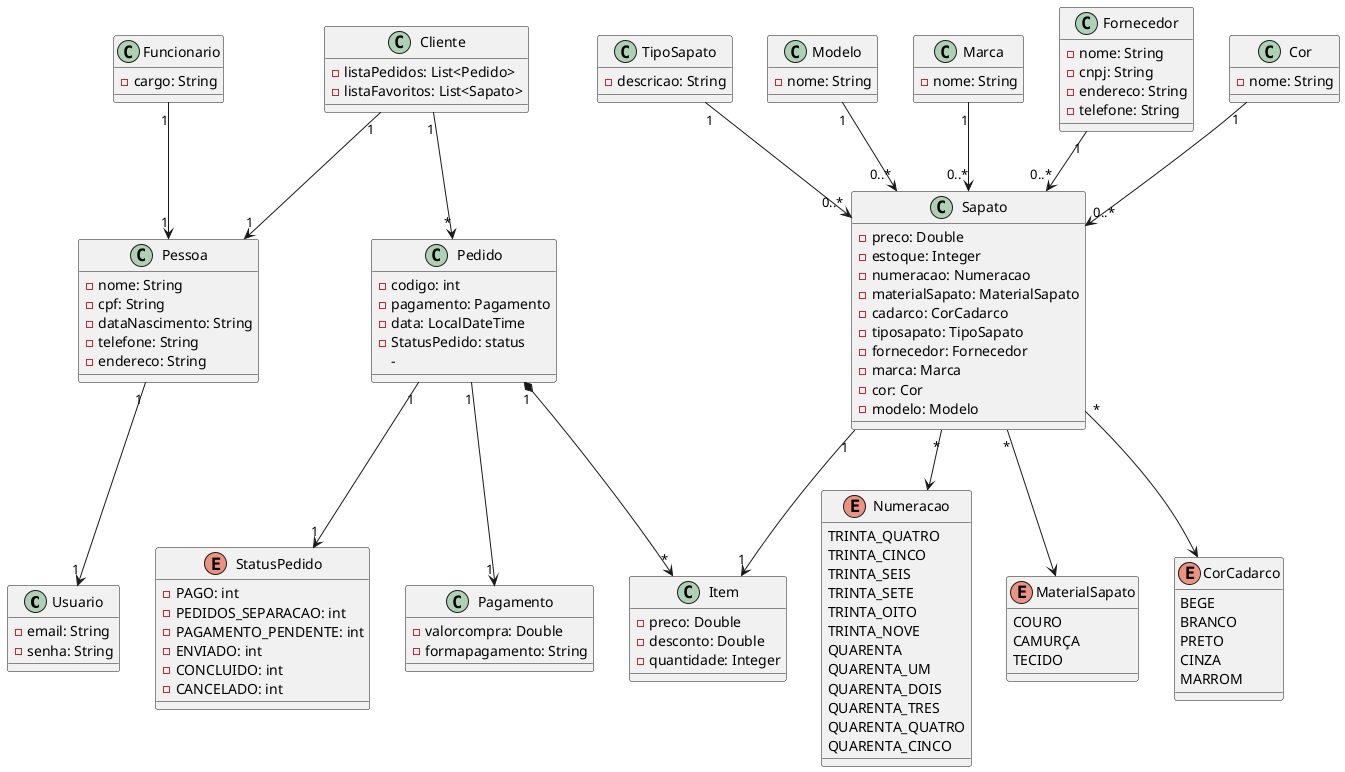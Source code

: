 
@startuml ecommerce

      class Usuario {
    - email: String
    - senha: String
}
class Pessoa {
    - nome: String
    - cpf: String
    - dataNascimento: String
    - telefone: String
    - endereco: String
}

class Funcionario {
    - cargo: String

}

class Cliente {
    - listaPedidos: List<Pedido>
    - listaFavoritos: List<Sapato>
}
 
    class TipoSapato {
        - descricao: String

    }

    class Sapato {
        - preco: Double
        - estoque: Integer
        - numeracao: Numeracao
        - materialSapato: MaterialSapato
        - cadarco: CorCadarco
        - tiposapato: TipoSapato
        - fornecedor: Fornecedor
        - marca: Marca
        - cor: Cor
        - modelo: Modelo
    }

    enum Numeracao {
        TRINTA_QUATRO
        TRINTA_CINCO
        TRINTA_SEIS
        TRINTA_SETE
        TRINTA_OITO
        TRINTA_NOVE
        QUARENTA
        QUARENTA_UM
        QUARENTA_DOIS
        QUARENTA_TRES
        QUARENTA_QUATRO
        QUARENTA_CINCO
    }

    class Modelo {
        - nome: String
    }

    enum MaterialSapato {
        COURO
        CAMURÇA
        TECIDO
    }

    class Marca {
        - nome: String
    }

    class Fornecedor {
        - nome: String
        - cnpj: String
        - endereco: String
        - telefone: String
    }

    enum CorCadarco {
        BEGE
        BRANCO
        PRETO
        CINZA
        MARROM
    }

    class Cor {
        - nome: String
    }

    Class Pedido { 
        - codigo: int 
        - pagamento: Pagamento
        - data: LocalDateTime
        - StatusPedido: status
        - 

        }

    enum StatusPedido {
        - PAGO: int
        - PEDIDOS_SEPARACAO: int
        - PAGAMENTO_PENDENTE: int
        - ENVIADO: int
        - CONCLUIDO: int
        - CANCELADO: int
    }

    Class Pagamento {
        - valorcompra: Double
        - formapagamento: String 
    }
    Class Item {
        - preco: Double
        - desconto: Double
        - quantidade: Integer
    }
    
    
TipoSapato "1" --> "0..*" Sapato
Fornecedor "1" --> "0..*" Sapato
Marca "1" --> "0..*" Sapato
Cor "1" --> "0..*" Sapato
Modelo "1" --> "0..*" Sapato
Sapato "*"--> Numeracao
Sapato "*"--> MaterialSapato
Sapato "*"--> CorCadarco
Cliente "1" --> "1" Pessoa
Funcionario "1" --> "1" Pessoa
Pessoa "1" --> "1" Usuario
Cliente "1" --> "*" Pedido
Sapato "1" --> "1" Item
Pedido "1" --> "1" Pagamento
Pedido "1" --> "1" StatusPedido
Pedido "1" *--> "*" Item 
@enduml

